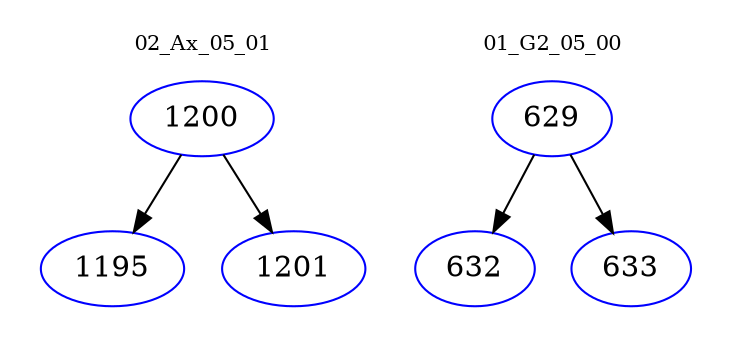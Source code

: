 digraph{
subgraph cluster_0 {
color = white
label = "02_Ax_05_01";
fontsize=10;
T0_1200 [label="1200", color="blue"]
T0_1200 -> T0_1195 [color="black"]
T0_1195 [label="1195", color="blue"]
T0_1200 -> T0_1201 [color="black"]
T0_1201 [label="1201", color="blue"]
}
subgraph cluster_1 {
color = white
label = "01_G2_05_00";
fontsize=10;
T1_629 [label="629", color="blue"]
T1_629 -> T1_632 [color="black"]
T1_632 [label="632", color="blue"]
T1_629 -> T1_633 [color="black"]
T1_633 [label="633", color="blue"]
}
}

